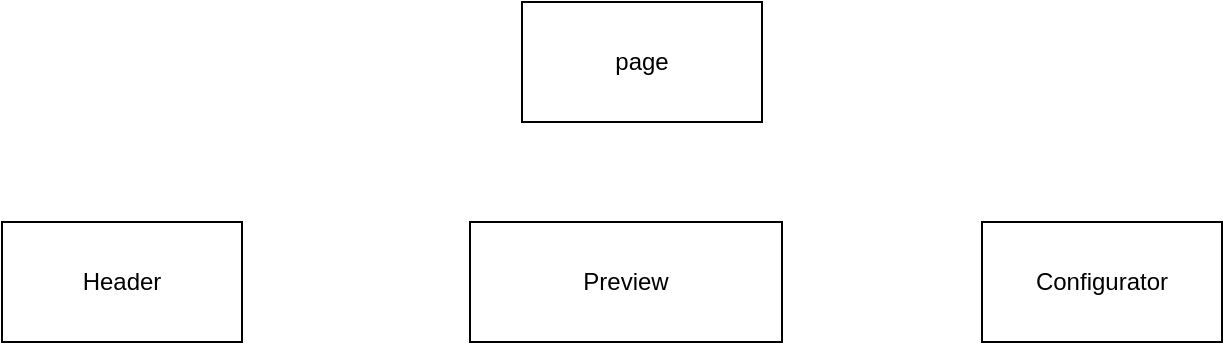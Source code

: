 <mxfile>
    <diagram id="vQs_meTMVTIheOw2DHQt" name="Page-1">
        <mxGraphModel dx="832" dy="415" grid="1" gridSize="10" guides="1" tooltips="1" connect="1" arrows="1" fold="1" page="1" pageScale="1" pageWidth="827" pageHeight="1169" math="0" shadow="0">
            <root>
                <mxCell id="0"/>
                <mxCell id="1" parent="0"/>
                <mxCell id="2" value="page" style="rounded=0;whiteSpace=wrap;html=1;" vertex="1" parent="1">
                    <mxGeometry x="320" y="30" width="120" height="60" as="geometry"/>
                </mxCell>
                <mxCell id="3" value="Header" style="rounded=0;whiteSpace=wrap;html=1;" vertex="1" parent="1">
                    <mxGeometry x="60" y="140" width="120" height="60" as="geometry"/>
                </mxCell>
                <mxCell id="4" value="Preview" style="rounded=0;whiteSpace=wrap;html=1;" vertex="1" parent="1">
                    <mxGeometry x="294" y="140" width="156" height="60" as="geometry"/>
                </mxCell>
                <mxCell id="5" value="Configurator" style="rounded=0;whiteSpace=wrap;html=1;" vertex="1" parent="1">
                    <mxGeometry x="550" y="140" width="120" height="60" as="geometry"/>
                </mxCell>
            </root>
        </mxGraphModel>
    </diagram>
</mxfile>